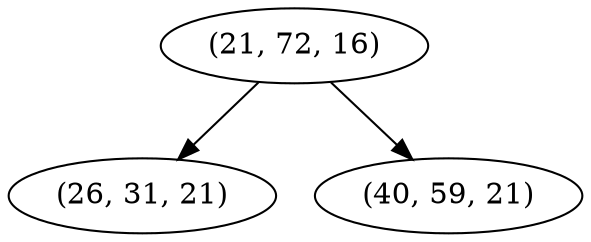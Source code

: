 digraph tree {
    "(21, 72, 16)";
    "(26, 31, 21)";
    "(40, 59, 21)";
    "(21, 72, 16)" -> "(26, 31, 21)";
    "(21, 72, 16)" -> "(40, 59, 21)";
}
